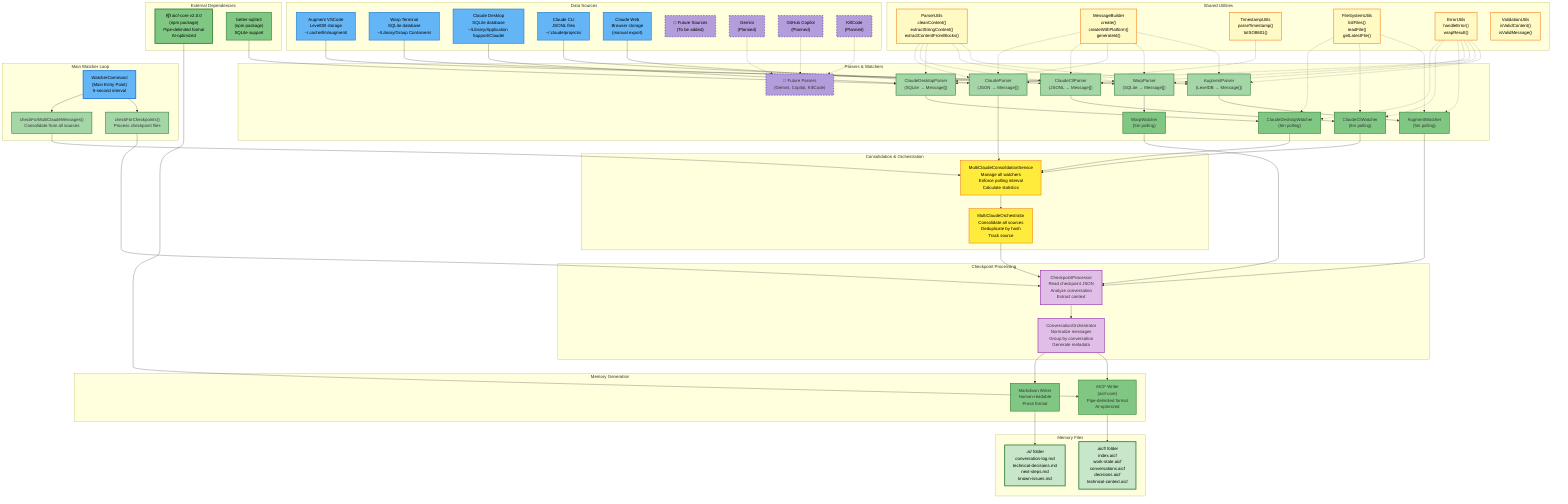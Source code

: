 graph TB
    subgraph "External Dependencies"
        AICF["📦 aicf-core v2.0.0<br/>(npm package)<br/>Pipe-delimited format<br/>AI-optimized"]
        BETTER["better-sqlite3<br/>(npm package)<br/>SQLite support"]
    end

    subgraph "Data Sources"
        AUGMENT["Augment VSCode<br/>LevelDB storage<br/>~/.cache/llm/augment/"]
        WARP["Warp Terminal<br/>SQLite database<br/>~/Library/Group Containers/"]
        CLAUDE_DESKTOP["Claude Desktop<br/>SQLite database<br/>~/Library/Application Support/Claude/"]
        CLAUDE_CLI["Claude CLI<br/>JSONL files<br/>~/.claude/projects/"]
        CLAUDE_WEB["Claude Web<br/>Browser storage<br/>(manual export)"]

        FUTURE["🔮 Future Sources<br/>(To be added)"]
        GEMINI["Gemini<br/>(Planned)"]
        COPILOT["GitHub Copilot<br/>(Planned)"]
        KILLCODE["KillCode<br/>(Planned)"]
    end

    subgraph "Shared Utilities"
        PARSER_UTILS["ParserUtils<br/>cleanContent()<br/>extractStringContent()<br/>extractContentFromBlocks()"]
        MSG_BUILDER["MessageBuilder<br/>create()<br/>createWithPlatform()<br/>generateId()"]
        TS_UTILS["TimestampUtils<br/>parseTimestamp()<br/>toISO8601()"]
        FS_UTILS["FileSystemUtils<br/>listFiles()<br/>readFile()<br/>getLatestFile()"]
        ERR_UTILS["ErrorUtils<br/>handleError()<br/>wrapResult()"]
        VAL_UTILS["ValidationUtils<br/>isValidContent()<br/>isValidMessage()"]
    end

    subgraph "Parsers & Watchers"
        AUGMENT_PARSER["AugmentParser<br/>(LevelDB → Message[])"]
        WARP_PARSER["WarpParser<br/>(SQLite → Message[])"]
        CLAUDE_DESKTOP_PARSER["ClaudeDesktopParser<br/>(SQLite → Message[])"]
        CLAUDE_CLI_PARSER["ClaudeCliParser<br/>(JSONL → Message[])"]
        CLAUDE_WEB_PARSER["ClaudeParser<br/>(JSON → Message[])"]

        AUGMENT_WATCHER["AugmentWatcher<br/>(5m polling)"]
        WARP_WATCHER["WarpWatcher<br/>(5m polling)"]
        CLAUDE_DESKTOP_WATCHER["ClaudeDesktopWatcher<br/>(5m polling)"]
        CLAUDE_CLI_WATCHER["ClaudeCliWatcher<br/>(5m polling)"]

        FUTURE_PARSERS["🔮 Future Parsers<br/>(Gemini, Copilot, KillCode)"]
    end

    subgraph "Consolidation & Orchestration"
        MULTI_CLAUDE_ORCH["MultiClaudeOrchestrator<br/>Consolidate all sources<br/>Deduplicate by hash<br/>Track source"]
        MULTI_CLAUDE_SERVICE["MultiClaudeConsolidationService<br/>Manage all watchers<br/>Enforce polling interval<br/>Calculate statistics"]
    end

    subgraph "Checkpoint Processing"
        CHECKPOINT_PROC["CheckpointProcessor<br/>Read checkpoint JSON<br/>Analyze conversation<br/>Extract context"]
        CONVERSATION_ORCH["ConversationOrchestrator<br/>Normalize messages<br/>Group by conversation<br/>Generate metadata"]
    end

    subgraph "Memory Generation"
        AICF_WRITER["AICF Writer<br/>(aicf-core)<br/>Pipe-delimited format<br/>AI-optimized"]
        MD_WRITER["Markdown Writer<br/>Human-readable<br/>Prose format"]
    end

    subgraph "Memory Files"
        AICF_FILES[".aicf/ folder<br/>index.aicf<br/>work-state.aicf<br/>conversations.aicf<br/>decisions.aicf<br/>technical-context.aicf"]
        MD_FILES[".ai/ folder<br/>conversation-log.md<br/>technical-decisions.md<br/>next-steps.md<br/>known-issues.md"]
    end

    subgraph "Main Watcher Loop"
        WATCHER_CMD["WatcherCommand<br/>(Main Entry Point)<br/>5-second interval"]
        CHECKPOINT_CHECK["checkForCheckpoints()<br/>Process checkpoint files"]
        MULTI_CLAUDE_CHECK["checkForMultiClaudeMessages()<br/>Consolidate from all sources"]
    end

    %% Utilities connections
    PARSER_UTILS -.-> AUGMENT_PARSER
    PARSER_UTILS -.-> WARP_PARSER
    PARSER_UTILS -.-> CLAUDE_DESKTOP_PARSER
    PARSER_UTILS -.-> CLAUDE_CLI_PARSER
    PARSER_UTILS -.-> CLAUDE_WEB_PARSER

    MSG_BUILDER -.-> AUGMENT_PARSER
    MSG_BUILDER -.-> WARP_PARSER
    MSG_BUILDER -.-> CLAUDE_DESKTOP_PARSER
    MSG_BUILDER -.-> CLAUDE_CLI_PARSER
    MSG_BUILDER -.-> CLAUDE_WEB_PARSER

    TS_UTILS -.-> CLAUDE_WEB_PARSER
    FS_UTILS -.-> AUGMENT_WATCHER
    FS_UTILS -.-> CLAUDE_CLI_WATCHER
    FS_UTILS -.-> CLAUDE_DESKTOP_WATCHER
    ERR_UTILS -.-> AUGMENT_PARSER
    ERR_UTILS -.-> WARP_PARSER
    ERR_UTILS -.-> CLAUDE_DESKTOP_PARSER
    ERR_UTILS -.-> CLAUDE_CLI_PARSER
    ERR_UTILS -.-> AUGMENT_WATCHER
    ERR_UTILS -.-> CLAUDE_CLI_WATCHER
    ERR_UTILS -.-> CLAUDE_DESKTOP_WATCHER

    %% Data flow
    AUGMENT --> AUGMENT_PARSER
    WARP --> WARP_PARSER
    CLAUDE_DESKTOP --> CLAUDE_DESKTOP_PARSER
    CLAUDE_CLI --> CLAUDE_CLI_PARSER
    CLAUDE_WEB --> CLAUDE_WEB_PARSER

    GEMINI -.-> FUTURE_PARSERS
    COPILOT -.-> FUTURE_PARSERS
    KILLCODE -.-> FUTURE_PARSERS

    AUGMENT_PARSER --> AUGMENT_WATCHER
    WARP_PARSER --> WARP_WATCHER
    CLAUDE_DESKTOP_PARSER --> CLAUDE_DESKTOP_WATCHER
    CLAUDE_CLI_PARSER --> CLAUDE_CLI_WATCHER

    AUGMENT_WATCHER --> CHECKPOINT_PROC
    WARP_WATCHER --> CHECKPOINT_PROC
    CLAUDE_DESKTOP_WATCHER --> MULTI_CLAUDE_SERVICE
    CLAUDE_CLI_WATCHER --> MULTI_CLAUDE_SERVICE
    CLAUDE_WEB_PARSER --> MULTI_CLAUDE_SERVICE

    MULTI_CLAUDE_SERVICE --> MULTI_CLAUDE_ORCH
    MULTI_CLAUDE_ORCH --> CHECKPOINT_PROC

    CHECKPOINT_PROC --> CONVERSATION_ORCH
    CONVERSATION_ORCH --> AICF_WRITER
    CONVERSATION_ORCH --> MD_WRITER

    AICF_WRITER --> AICF_FILES
    MD_WRITER --> MD_FILES

    AICF --> AICF_WRITER
    BETTER --> CLAUDE_DESKTOP_PARSER

    WATCHER_CMD --> CHECKPOINT_CHECK
    WATCHER_CMD --> MULTI_CLAUDE_CHECK
    CHECKPOINT_CHECK --> CHECKPOINT_PROC
    MULTI_CLAUDE_CHECK --> MULTI_CLAUDE_SERVICE

    %% Styling
    style AICF fill:#81c784,stroke:#2e7d32,stroke-width:3px,color:#000
    style BETTER fill:#81c784,stroke:#2e7d32,stroke-width:2px,color:#000

    style PARSER_UTILS fill:#fff9c4,stroke:#f57f17,stroke-width:2px,color:#000
    style MSG_BUILDER fill:#fff9c4,stroke:#f57f17,stroke-width:2px,color:#000
    style TS_UTILS fill:#fff9c4,stroke:#f57f17,stroke-width:2px,color:#000
    style FS_UTILS fill:#fff9c4,stroke:#f57f17,stroke-width:2px,color:#000
    style ERR_UTILS fill:#fff9c4,stroke:#f57f17,stroke-width:2px,color:#000
    style VAL_UTILS fill:#fff9c4,stroke:#f57f17,stroke-width:2px,color:#000

    style AUGMENT fill:#64b5f6,stroke:#1976d2,stroke-width:2px,color:#000
    style WARP fill:#64b5f6,stroke:#1976d2,stroke-width:2px,color:#000
    style CLAUDE_DESKTOP fill:#64b5f6,stroke:#1976d2,stroke-width:2px,color:#000
    style CLAUDE_CLI fill:#64b5f6,stroke:#1976d2,stroke-width:2px,color:#000
    style CLAUDE_WEB fill:#64b5f6,stroke:#1976d2,stroke-width:2px,color:#000

    style FUTURE fill:#b39ddb,stroke:#512da8,stroke-width:2px,stroke-dasharray: 5 5,color:#000
    style GEMINI fill:#b39ddb,stroke:#512da8,stroke-width:2px,stroke-dasharray: 5 5,color:#000
    style COPILOT fill:#b39ddb,stroke:#512da8,stroke-width:2px,stroke-dasharray: 5 5,color:#000
    style KILLCODE fill:#b39ddb,stroke:#512da8,stroke-width:2px,stroke-dasharray: 5 5,color:#000

    style AUGMENT_PARSER fill:#a5d6a7,stroke:#2e7d32,stroke-width:2px
    style WARP_PARSER fill:#a5d6a7,stroke:#2e7d32,stroke-width:2px
    style CLAUDE_DESKTOP_PARSER fill:#a5d6a7,stroke:#2e7d32,stroke-width:2px
    style CLAUDE_CLI_PARSER fill:#a5d6a7,stroke:#2e7d32,stroke-width:2px
    style CLAUDE_WEB_PARSER fill:#a5d6a7,stroke:#2e7d32,stroke-width:2px
    style FUTURE_PARSERS fill:#b39ddb,stroke:#512da8,stroke-width:2px,stroke-dasharray: 5 5

    style AUGMENT_WATCHER fill:#81c784,stroke:#2e7d32,stroke-width:2px
    style WARP_WATCHER fill:#81c784,stroke:#2e7d32,stroke-width:2px
    style CLAUDE_DESKTOP_WATCHER fill:#81c784,stroke:#2e7d32,stroke-width:2px
    style CLAUDE_CLI_WATCHER fill:#81c784,stroke:#2e7d32,stroke-width:2px

    style MULTI_CLAUDE_ORCH fill:#ffeb3b,stroke:#f57f17,stroke-width:2px,color:#000
    style MULTI_CLAUDE_SERVICE fill:#ffeb3b,stroke:#f57f17,stroke-width:2px,color:#000

    style CHECKPOINT_PROC fill:#e1bee7,stroke:#8e24aa,stroke-width:2px
    style CONVERSATION_ORCH fill:#e1bee7,stroke:#8e24aa,stroke-width:2px

    style AICF_WRITER fill:#81c784,stroke:#2e7d32,stroke-width:2px
    style MD_WRITER fill:#81c784,stroke:#2e7d32,stroke-width:2px

    style AICF_FILES fill:#c8e6c9,stroke:#2e7d32,stroke-width:3px,color:#000
    style MD_FILES fill:#c8e6c9,stroke:#2e7d32,stroke-width:3px,color:#000

    style WATCHER_CMD fill:#64b5f6,stroke:#1976d2,stroke-width:3px,color:#000
    style CHECKPOINT_CHECK fill:#a5d6a7,stroke:#2e7d32,stroke-width:2px
    style MULTI_CLAUDE_CHECK fill:#a5d6a7,stroke:#2e7d32,stroke-width:2px